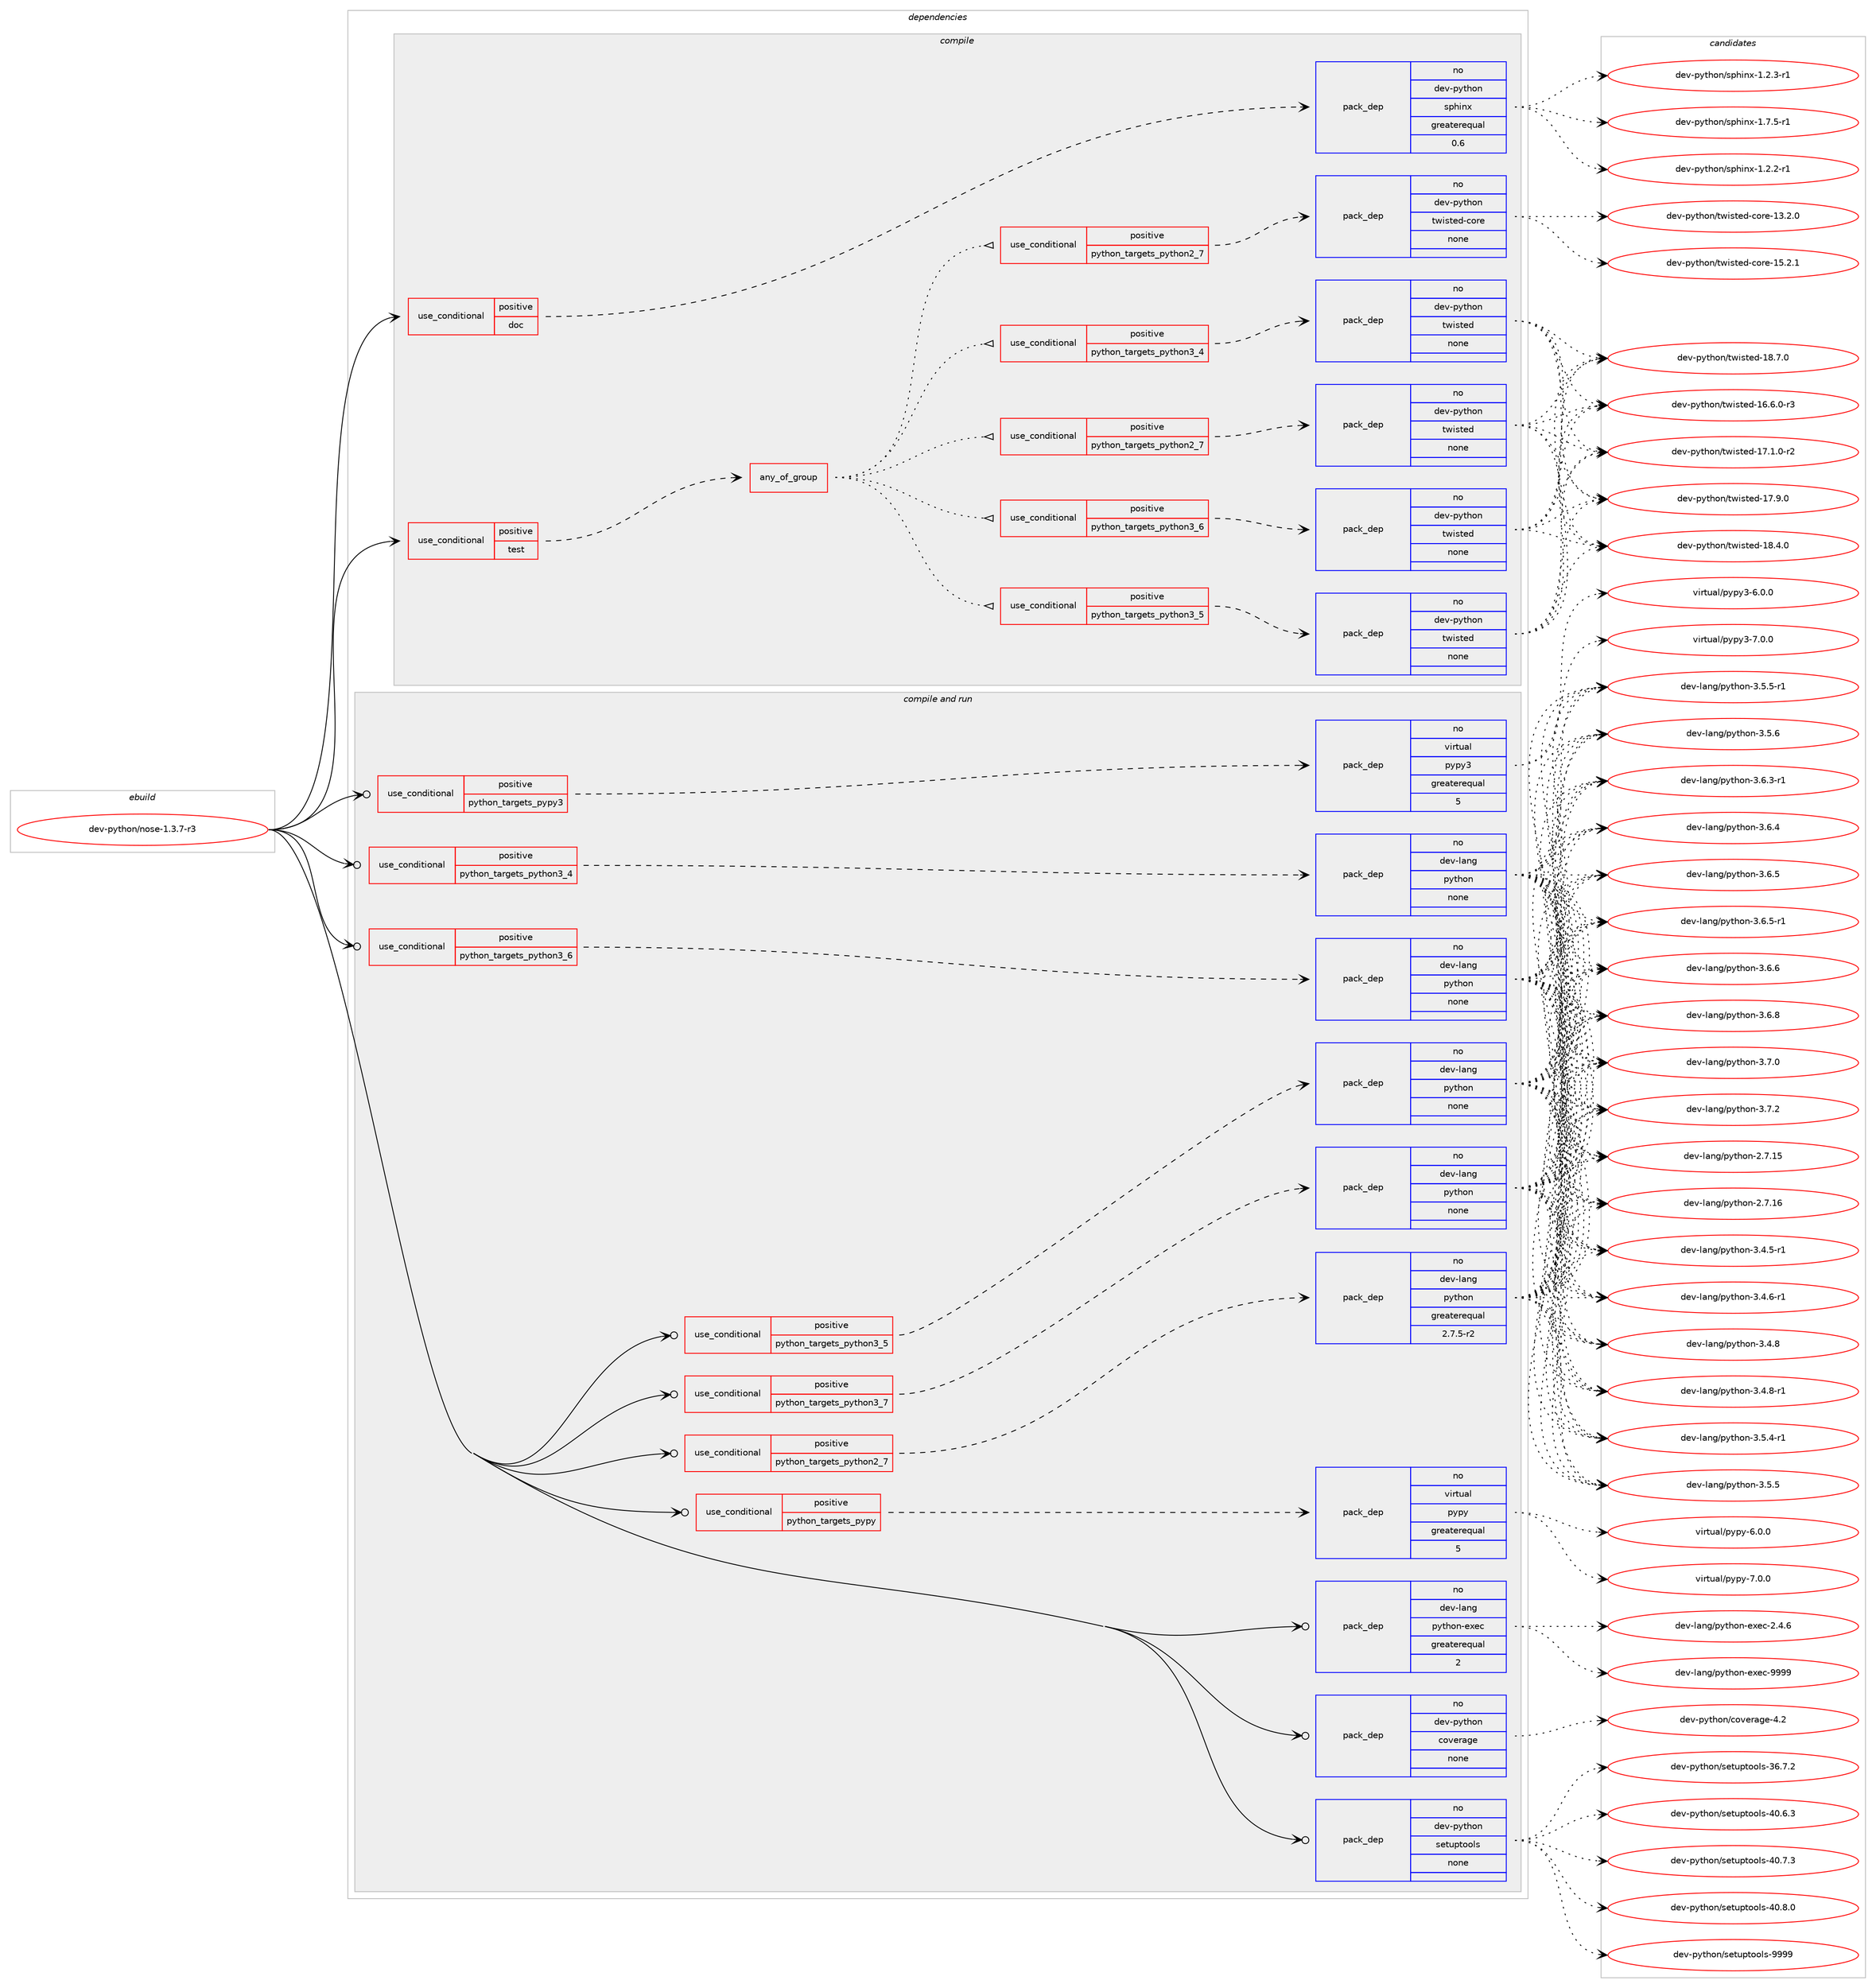 digraph prolog {

# *************
# Graph options
# *************

newrank=true;
concentrate=true;
compound=true;
graph [rankdir=LR,fontname=Helvetica,fontsize=10,ranksep=1.5];#, ranksep=2.5, nodesep=0.2];
edge  [arrowhead=vee];
node  [fontname=Helvetica,fontsize=10];

# **********
# The ebuild
# **********

subgraph cluster_leftcol {
color=gray;
rank=same;
label=<<i>ebuild</i>>;
id [label="dev-python/nose-1.3.7-r3", color=red, width=4, href="../dev-python/nose-1.3.7-r3.svg"];
}

# ****************
# The dependencies
# ****************

subgraph cluster_midcol {
color=gray;
label=<<i>dependencies</i>>;
subgraph cluster_compile {
fillcolor="#eeeeee";
style=filled;
label=<<i>compile</i>>;
subgraph cond378151 {
dependency1420857 [label=<<TABLE BORDER="0" CELLBORDER="1" CELLSPACING="0" CELLPADDING="4"><TR><TD ROWSPAN="3" CELLPADDING="10">use_conditional</TD></TR><TR><TD>positive</TD></TR><TR><TD>doc</TD></TR></TABLE>>, shape=none, color=red];
subgraph pack1019430 {
dependency1420858 [label=<<TABLE BORDER="0" CELLBORDER="1" CELLSPACING="0" CELLPADDING="4" WIDTH="220"><TR><TD ROWSPAN="6" CELLPADDING="30">pack_dep</TD></TR><TR><TD WIDTH="110">no</TD></TR><TR><TD>dev-python</TD></TR><TR><TD>sphinx</TD></TR><TR><TD>greaterequal</TD></TR><TR><TD>0.6</TD></TR></TABLE>>, shape=none, color=blue];
}
dependency1420857:e -> dependency1420858:w [weight=20,style="dashed",arrowhead="vee"];
}
id:e -> dependency1420857:w [weight=20,style="solid",arrowhead="vee"];
subgraph cond378152 {
dependency1420859 [label=<<TABLE BORDER="0" CELLBORDER="1" CELLSPACING="0" CELLPADDING="4"><TR><TD ROWSPAN="3" CELLPADDING="10">use_conditional</TD></TR><TR><TD>positive</TD></TR><TR><TD>test</TD></TR></TABLE>>, shape=none, color=red];
subgraph any22697 {
dependency1420860 [label=<<TABLE BORDER="0" CELLBORDER="1" CELLSPACING="0" CELLPADDING="4"><TR><TD CELLPADDING="10">any_of_group</TD></TR></TABLE>>, shape=none, color=red];subgraph cond378153 {
dependency1420861 [label=<<TABLE BORDER="0" CELLBORDER="1" CELLSPACING="0" CELLPADDING="4"><TR><TD ROWSPAN="3" CELLPADDING="10">use_conditional</TD></TR><TR><TD>positive</TD></TR><TR><TD>python_targets_python2_7</TD></TR></TABLE>>, shape=none, color=red];
subgraph pack1019431 {
dependency1420862 [label=<<TABLE BORDER="0" CELLBORDER="1" CELLSPACING="0" CELLPADDING="4" WIDTH="220"><TR><TD ROWSPAN="6" CELLPADDING="30">pack_dep</TD></TR><TR><TD WIDTH="110">no</TD></TR><TR><TD>dev-python</TD></TR><TR><TD>twisted</TD></TR><TR><TD>none</TD></TR><TR><TD></TD></TR></TABLE>>, shape=none, color=blue];
}
dependency1420861:e -> dependency1420862:w [weight=20,style="dashed",arrowhead="vee"];
}
dependency1420860:e -> dependency1420861:w [weight=20,style="dotted",arrowhead="oinv"];
subgraph cond378154 {
dependency1420863 [label=<<TABLE BORDER="0" CELLBORDER="1" CELLSPACING="0" CELLPADDING="4"><TR><TD ROWSPAN="3" CELLPADDING="10">use_conditional</TD></TR><TR><TD>positive</TD></TR><TR><TD>python_targets_python3_4</TD></TR></TABLE>>, shape=none, color=red];
subgraph pack1019432 {
dependency1420864 [label=<<TABLE BORDER="0" CELLBORDER="1" CELLSPACING="0" CELLPADDING="4" WIDTH="220"><TR><TD ROWSPAN="6" CELLPADDING="30">pack_dep</TD></TR><TR><TD WIDTH="110">no</TD></TR><TR><TD>dev-python</TD></TR><TR><TD>twisted</TD></TR><TR><TD>none</TD></TR><TR><TD></TD></TR></TABLE>>, shape=none, color=blue];
}
dependency1420863:e -> dependency1420864:w [weight=20,style="dashed",arrowhead="vee"];
}
dependency1420860:e -> dependency1420863:w [weight=20,style="dotted",arrowhead="oinv"];
subgraph cond378155 {
dependency1420865 [label=<<TABLE BORDER="0" CELLBORDER="1" CELLSPACING="0" CELLPADDING="4"><TR><TD ROWSPAN="3" CELLPADDING="10">use_conditional</TD></TR><TR><TD>positive</TD></TR><TR><TD>python_targets_python3_5</TD></TR></TABLE>>, shape=none, color=red];
subgraph pack1019433 {
dependency1420866 [label=<<TABLE BORDER="0" CELLBORDER="1" CELLSPACING="0" CELLPADDING="4" WIDTH="220"><TR><TD ROWSPAN="6" CELLPADDING="30">pack_dep</TD></TR><TR><TD WIDTH="110">no</TD></TR><TR><TD>dev-python</TD></TR><TR><TD>twisted</TD></TR><TR><TD>none</TD></TR><TR><TD></TD></TR></TABLE>>, shape=none, color=blue];
}
dependency1420865:e -> dependency1420866:w [weight=20,style="dashed",arrowhead="vee"];
}
dependency1420860:e -> dependency1420865:w [weight=20,style="dotted",arrowhead="oinv"];
subgraph cond378156 {
dependency1420867 [label=<<TABLE BORDER="0" CELLBORDER="1" CELLSPACING="0" CELLPADDING="4"><TR><TD ROWSPAN="3" CELLPADDING="10">use_conditional</TD></TR><TR><TD>positive</TD></TR><TR><TD>python_targets_python3_6</TD></TR></TABLE>>, shape=none, color=red];
subgraph pack1019434 {
dependency1420868 [label=<<TABLE BORDER="0" CELLBORDER="1" CELLSPACING="0" CELLPADDING="4" WIDTH="220"><TR><TD ROWSPAN="6" CELLPADDING="30">pack_dep</TD></TR><TR><TD WIDTH="110">no</TD></TR><TR><TD>dev-python</TD></TR><TR><TD>twisted</TD></TR><TR><TD>none</TD></TR><TR><TD></TD></TR></TABLE>>, shape=none, color=blue];
}
dependency1420867:e -> dependency1420868:w [weight=20,style="dashed",arrowhead="vee"];
}
dependency1420860:e -> dependency1420867:w [weight=20,style="dotted",arrowhead="oinv"];
subgraph cond378157 {
dependency1420869 [label=<<TABLE BORDER="0" CELLBORDER="1" CELLSPACING="0" CELLPADDING="4"><TR><TD ROWSPAN="3" CELLPADDING="10">use_conditional</TD></TR><TR><TD>positive</TD></TR><TR><TD>python_targets_python2_7</TD></TR></TABLE>>, shape=none, color=red];
subgraph pack1019435 {
dependency1420870 [label=<<TABLE BORDER="0" CELLBORDER="1" CELLSPACING="0" CELLPADDING="4" WIDTH="220"><TR><TD ROWSPAN="6" CELLPADDING="30">pack_dep</TD></TR><TR><TD WIDTH="110">no</TD></TR><TR><TD>dev-python</TD></TR><TR><TD>twisted-core</TD></TR><TR><TD>none</TD></TR><TR><TD></TD></TR></TABLE>>, shape=none, color=blue];
}
dependency1420869:e -> dependency1420870:w [weight=20,style="dashed",arrowhead="vee"];
}
dependency1420860:e -> dependency1420869:w [weight=20,style="dotted",arrowhead="oinv"];
}
dependency1420859:e -> dependency1420860:w [weight=20,style="dashed",arrowhead="vee"];
}
id:e -> dependency1420859:w [weight=20,style="solid",arrowhead="vee"];
}
subgraph cluster_compileandrun {
fillcolor="#eeeeee";
style=filled;
label=<<i>compile and run</i>>;
subgraph cond378158 {
dependency1420871 [label=<<TABLE BORDER="0" CELLBORDER="1" CELLSPACING="0" CELLPADDING="4"><TR><TD ROWSPAN="3" CELLPADDING="10">use_conditional</TD></TR><TR><TD>positive</TD></TR><TR><TD>python_targets_pypy</TD></TR></TABLE>>, shape=none, color=red];
subgraph pack1019436 {
dependency1420872 [label=<<TABLE BORDER="0" CELLBORDER="1" CELLSPACING="0" CELLPADDING="4" WIDTH="220"><TR><TD ROWSPAN="6" CELLPADDING="30">pack_dep</TD></TR><TR><TD WIDTH="110">no</TD></TR><TR><TD>virtual</TD></TR><TR><TD>pypy</TD></TR><TR><TD>greaterequal</TD></TR><TR><TD>5</TD></TR></TABLE>>, shape=none, color=blue];
}
dependency1420871:e -> dependency1420872:w [weight=20,style="dashed",arrowhead="vee"];
}
id:e -> dependency1420871:w [weight=20,style="solid",arrowhead="odotvee"];
subgraph cond378159 {
dependency1420873 [label=<<TABLE BORDER="0" CELLBORDER="1" CELLSPACING="0" CELLPADDING="4"><TR><TD ROWSPAN="3" CELLPADDING="10">use_conditional</TD></TR><TR><TD>positive</TD></TR><TR><TD>python_targets_pypy3</TD></TR></TABLE>>, shape=none, color=red];
subgraph pack1019437 {
dependency1420874 [label=<<TABLE BORDER="0" CELLBORDER="1" CELLSPACING="0" CELLPADDING="4" WIDTH="220"><TR><TD ROWSPAN="6" CELLPADDING="30">pack_dep</TD></TR><TR><TD WIDTH="110">no</TD></TR><TR><TD>virtual</TD></TR><TR><TD>pypy3</TD></TR><TR><TD>greaterequal</TD></TR><TR><TD>5</TD></TR></TABLE>>, shape=none, color=blue];
}
dependency1420873:e -> dependency1420874:w [weight=20,style="dashed",arrowhead="vee"];
}
id:e -> dependency1420873:w [weight=20,style="solid",arrowhead="odotvee"];
subgraph cond378160 {
dependency1420875 [label=<<TABLE BORDER="0" CELLBORDER="1" CELLSPACING="0" CELLPADDING="4"><TR><TD ROWSPAN="3" CELLPADDING="10">use_conditional</TD></TR><TR><TD>positive</TD></TR><TR><TD>python_targets_python2_7</TD></TR></TABLE>>, shape=none, color=red];
subgraph pack1019438 {
dependency1420876 [label=<<TABLE BORDER="0" CELLBORDER="1" CELLSPACING="0" CELLPADDING="4" WIDTH="220"><TR><TD ROWSPAN="6" CELLPADDING="30">pack_dep</TD></TR><TR><TD WIDTH="110">no</TD></TR><TR><TD>dev-lang</TD></TR><TR><TD>python</TD></TR><TR><TD>greaterequal</TD></TR><TR><TD>2.7.5-r2</TD></TR></TABLE>>, shape=none, color=blue];
}
dependency1420875:e -> dependency1420876:w [weight=20,style="dashed",arrowhead="vee"];
}
id:e -> dependency1420875:w [weight=20,style="solid",arrowhead="odotvee"];
subgraph cond378161 {
dependency1420877 [label=<<TABLE BORDER="0" CELLBORDER="1" CELLSPACING="0" CELLPADDING="4"><TR><TD ROWSPAN="3" CELLPADDING="10">use_conditional</TD></TR><TR><TD>positive</TD></TR><TR><TD>python_targets_python3_4</TD></TR></TABLE>>, shape=none, color=red];
subgraph pack1019439 {
dependency1420878 [label=<<TABLE BORDER="0" CELLBORDER="1" CELLSPACING="0" CELLPADDING="4" WIDTH="220"><TR><TD ROWSPAN="6" CELLPADDING="30">pack_dep</TD></TR><TR><TD WIDTH="110">no</TD></TR><TR><TD>dev-lang</TD></TR><TR><TD>python</TD></TR><TR><TD>none</TD></TR><TR><TD></TD></TR></TABLE>>, shape=none, color=blue];
}
dependency1420877:e -> dependency1420878:w [weight=20,style="dashed",arrowhead="vee"];
}
id:e -> dependency1420877:w [weight=20,style="solid",arrowhead="odotvee"];
subgraph cond378162 {
dependency1420879 [label=<<TABLE BORDER="0" CELLBORDER="1" CELLSPACING="0" CELLPADDING="4"><TR><TD ROWSPAN="3" CELLPADDING="10">use_conditional</TD></TR><TR><TD>positive</TD></TR><TR><TD>python_targets_python3_5</TD></TR></TABLE>>, shape=none, color=red];
subgraph pack1019440 {
dependency1420880 [label=<<TABLE BORDER="0" CELLBORDER="1" CELLSPACING="0" CELLPADDING="4" WIDTH="220"><TR><TD ROWSPAN="6" CELLPADDING="30">pack_dep</TD></TR><TR><TD WIDTH="110">no</TD></TR><TR><TD>dev-lang</TD></TR><TR><TD>python</TD></TR><TR><TD>none</TD></TR><TR><TD></TD></TR></TABLE>>, shape=none, color=blue];
}
dependency1420879:e -> dependency1420880:w [weight=20,style="dashed",arrowhead="vee"];
}
id:e -> dependency1420879:w [weight=20,style="solid",arrowhead="odotvee"];
subgraph cond378163 {
dependency1420881 [label=<<TABLE BORDER="0" CELLBORDER="1" CELLSPACING="0" CELLPADDING="4"><TR><TD ROWSPAN="3" CELLPADDING="10">use_conditional</TD></TR><TR><TD>positive</TD></TR><TR><TD>python_targets_python3_6</TD></TR></TABLE>>, shape=none, color=red];
subgraph pack1019441 {
dependency1420882 [label=<<TABLE BORDER="0" CELLBORDER="1" CELLSPACING="0" CELLPADDING="4" WIDTH="220"><TR><TD ROWSPAN="6" CELLPADDING="30">pack_dep</TD></TR><TR><TD WIDTH="110">no</TD></TR><TR><TD>dev-lang</TD></TR><TR><TD>python</TD></TR><TR><TD>none</TD></TR><TR><TD></TD></TR></TABLE>>, shape=none, color=blue];
}
dependency1420881:e -> dependency1420882:w [weight=20,style="dashed",arrowhead="vee"];
}
id:e -> dependency1420881:w [weight=20,style="solid",arrowhead="odotvee"];
subgraph cond378164 {
dependency1420883 [label=<<TABLE BORDER="0" CELLBORDER="1" CELLSPACING="0" CELLPADDING="4"><TR><TD ROWSPAN="3" CELLPADDING="10">use_conditional</TD></TR><TR><TD>positive</TD></TR><TR><TD>python_targets_python3_7</TD></TR></TABLE>>, shape=none, color=red];
subgraph pack1019442 {
dependency1420884 [label=<<TABLE BORDER="0" CELLBORDER="1" CELLSPACING="0" CELLPADDING="4" WIDTH="220"><TR><TD ROWSPAN="6" CELLPADDING="30">pack_dep</TD></TR><TR><TD WIDTH="110">no</TD></TR><TR><TD>dev-lang</TD></TR><TR><TD>python</TD></TR><TR><TD>none</TD></TR><TR><TD></TD></TR></TABLE>>, shape=none, color=blue];
}
dependency1420883:e -> dependency1420884:w [weight=20,style="dashed",arrowhead="vee"];
}
id:e -> dependency1420883:w [weight=20,style="solid",arrowhead="odotvee"];
subgraph pack1019443 {
dependency1420885 [label=<<TABLE BORDER="0" CELLBORDER="1" CELLSPACING="0" CELLPADDING="4" WIDTH="220"><TR><TD ROWSPAN="6" CELLPADDING="30">pack_dep</TD></TR><TR><TD WIDTH="110">no</TD></TR><TR><TD>dev-lang</TD></TR><TR><TD>python-exec</TD></TR><TR><TD>greaterequal</TD></TR><TR><TD>2</TD></TR></TABLE>>, shape=none, color=blue];
}
id:e -> dependency1420885:w [weight=20,style="solid",arrowhead="odotvee"];
subgraph pack1019444 {
dependency1420886 [label=<<TABLE BORDER="0" CELLBORDER="1" CELLSPACING="0" CELLPADDING="4" WIDTH="220"><TR><TD ROWSPAN="6" CELLPADDING="30">pack_dep</TD></TR><TR><TD WIDTH="110">no</TD></TR><TR><TD>dev-python</TD></TR><TR><TD>coverage</TD></TR><TR><TD>none</TD></TR><TR><TD></TD></TR></TABLE>>, shape=none, color=blue];
}
id:e -> dependency1420886:w [weight=20,style="solid",arrowhead="odotvee"];
subgraph pack1019445 {
dependency1420887 [label=<<TABLE BORDER="0" CELLBORDER="1" CELLSPACING="0" CELLPADDING="4" WIDTH="220"><TR><TD ROWSPAN="6" CELLPADDING="30">pack_dep</TD></TR><TR><TD WIDTH="110">no</TD></TR><TR><TD>dev-python</TD></TR><TR><TD>setuptools</TD></TR><TR><TD>none</TD></TR><TR><TD></TD></TR></TABLE>>, shape=none, color=blue];
}
id:e -> dependency1420887:w [weight=20,style="solid",arrowhead="odotvee"];
}
subgraph cluster_run {
fillcolor="#eeeeee";
style=filled;
label=<<i>run</i>>;
}
}

# **************
# The candidates
# **************

subgraph cluster_choices {
rank=same;
color=gray;
label=<<i>candidates</i>>;

subgraph choice1019430 {
color=black;
nodesep=1;
choice10010111845112121116104111110471151121041051101204549465046504511449 [label="dev-python/sphinx-1.2.2-r1", color=red, width=4,href="../dev-python/sphinx-1.2.2-r1.svg"];
choice10010111845112121116104111110471151121041051101204549465046514511449 [label="dev-python/sphinx-1.2.3-r1", color=red, width=4,href="../dev-python/sphinx-1.2.3-r1.svg"];
choice10010111845112121116104111110471151121041051101204549465546534511449 [label="dev-python/sphinx-1.7.5-r1", color=red, width=4,href="../dev-python/sphinx-1.7.5-r1.svg"];
dependency1420858:e -> choice10010111845112121116104111110471151121041051101204549465046504511449:w [style=dotted,weight="100"];
dependency1420858:e -> choice10010111845112121116104111110471151121041051101204549465046514511449:w [style=dotted,weight="100"];
dependency1420858:e -> choice10010111845112121116104111110471151121041051101204549465546534511449:w [style=dotted,weight="100"];
}
subgraph choice1019431 {
color=black;
nodesep=1;
choice1001011184511212111610411111047116119105115116101100454954465446484511451 [label="dev-python/twisted-16.6.0-r3", color=red, width=4,href="../dev-python/twisted-16.6.0-r3.svg"];
choice1001011184511212111610411111047116119105115116101100454955464946484511450 [label="dev-python/twisted-17.1.0-r2", color=red, width=4,href="../dev-python/twisted-17.1.0-r2.svg"];
choice100101118451121211161041111104711611910511511610110045495546574648 [label="dev-python/twisted-17.9.0", color=red, width=4,href="../dev-python/twisted-17.9.0.svg"];
choice100101118451121211161041111104711611910511511610110045495646524648 [label="dev-python/twisted-18.4.0", color=red, width=4,href="../dev-python/twisted-18.4.0.svg"];
choice100101118451121211161041111104711611910511511610110045495646554648 [label="dev-python/twisted-18.7.0", color=red, width=4,href="../dev-python/twisted-18.7.0.svg"];
dependency1420862:e -> choice1001011184511212111610411111047116119105115116101100454954465446484511451:w [style=dotted,weight="100"];
dependency1420862:e -> choice1001011184511212111610411111047116119105115116101100454955464946484511450:w [style=dotted,weight="100"];
dependency1420862:e -> choice100101118451121211161041111104711611910511511610110045495546574648:w [style=dotted,weight="100"];
dependency1420862:e -> choice100101118451121211161041111104711611910511511610110045495646524648:w [style=dotted,weight="100"];
dependency1420862:e -> choice100101118451121211161041111104711611910511511610110045495646554648:w [style=dotted,weight="100"];
}
subgraph choice1019432 {
color=black;
nodesep=1;
choice1001011184511212111610411111047116119105115116101100454954465446484511451 [label="dev-python/twisted-16.6.0-r3", color=red, width=4,href="../dev-python/twisted-16.6.0-r3.svg"];
choice1001011184511212111610411111047116119105115116101100454955464946484511450 [label="dev-python/twisted-17.1.0-r2", color=red, width=4,href="../dev-python/twisted-17.1.0-r2.svg"];
choice100101118451121211161041111104711611910511511610110045495546574648 [label="dev-python/twisted-17.9.0", color=red, width=4,href="../dev-python/twisted-17.9.0.svg"];
choice100101118451121211161041111104711611910511511610110045495646524648 [label="dev-python/twisted-18.4.0", color=red, width=4,href="../dev-python/twisted-18.4.0.svg"];
choice100101118451121211161041111104711611910511511610110045495646554648 [label="dev-python/twisted-18.7.0", color=red, width=4,href="../dev-python/twisted-18.7.0.svg"];
dependency1420864:e -> choice1001011184511212111610411111047116119105115116101100454954465446484511451:w [style=dotted,weight="100"];
dependency1420864:e -> choice1001011184511212111610411111047116119105115116101100454955464946484511450:w [style=dotted,weight="100"];
dependency1420864:e -> choice100101118451121211161041111104711611910511511610110045495546574648:w [style=dotted,weight="100"];
dependency1420864:e -> choice100101118451121211161041111104711611910511511610110045495646524648:w [style=dotted,weight="100"];
dependency1420864:e -> choice100101118451121211161041111104711611910511511610110045495646554648:w [style=dotted,weight="100"];
}
subgraph choice1019433 {
color=black;
nodesep=1;
choice1001011184511212111610411111047116119105115116101100454954465446484511451 [label="dev-python/twisted-16.6.0-r3", color=red, width=4,href="../dev-python/twisted-16.6.0-r3.svg"];
choice1001011184511212111610411111047116119105115116101100454955464946484511450 [label="dev-python/twisted-17.1.0-r2", color=red, width=4,href="../dev-python/twisted-17.1.0-r2.svg"];
choice100101118451121211161041111104711611910511511610110045495546574648 [label="dev-python/twisted-17.9.0", color=red, width=4,href="../dev-python/twisted-17.9.0.svg"];
choice100101118451121211161041111104711611910511511610110045495646524648 [label="dev-python/twisted-18.4.0", color=red, width=4,href="../dev-python/twisted-18.4.0.svg"];
choice100101118451121211161041111104711611910511511610110045495646554648 [label="dev-python/twisted-18.7.0", color=red, width=4,href="../dev-python/twisted-18.7.0.svg"];
dependency1420866:e -> choice1001011184511212111610411111047116119105115116101100454954465446484511451:w [style=dotted,weight="100"];
dependency1420866:e -> choice1001011184511212111610411111047116119105115116101100454955464946484511450:w [style=dotted,weight="100"];
dependency1420866:e -> choice100101118451121211161041111104711611910511511610110045495546574648:w [style=dotted,weight="100"];
dependency1420866:e -> choice100101118451121211161041111104711611910511511610110045495646524648:w [style=dotted,weight="100"];
dependency1420866:e -> choice100101118451121211161041111104711611910511511610110045495646554648:w [style=dotted,weight="100"];
}
subgraph choice1019434 {
color=black;
nodesep=1;
choice1001011184511212111610411111047116119105115116101100454954465446484511451 [label="dev-python/twisted-16.6.0-r3", color=red, width=4,href="../dev-python/twisted-16.6.0-r3.svg"];
choice1001011184511212111610411111047116119105115116101100454955464946484511450 [label="dev-python/twisted-17.1.0-r2", color=red, width=4,href="../dev-python/twisted-17.1.0-r2.svg"];
choice100101118451121211161041111104711611910511511610110045495546574648 [label="dev-python/twisted-17.9.0", color=red, width=4,href="../dev-python/twisted-17.9.0.svg"];
choice100101118451121211161041111104711611910511511610110045495646524648 [label="dev-python/twisted-18.4.0", color=red, width=4,href="../dev-python/twisted-18.4.0.svg"];
choice100101118451121211161041111104711611910511511610110045495646554648 [label="dev-python/twisted-18.7.0", color=red, width=4,href="../dev-python/twisted-18.7.0.svg"];
dependency1420868:e -> choice1001011184511212111610411111047116119105115116101100454954465446484511451:w [style=dotted,weight="100"];
dependency1420868:e -> choice1001011184511212111610411111047116119105115116101100454955464946484511450:w [style=dotted,weight="100"];
dependency1420868:e -> choice100101118451121211161041111104711611910511511610110045495546574648:w [style=dotted,weight="100"];
dependency1420868:e -> choice100101118451121211161041111104711611910511511610110045495646524648:w [style=dotted,weight="100"];
dependency1420868:e -> choice100101118451121211161041111104711611910511511610110045495646554648:w [style=dotted,weight="100"];
}
subgraph choice1019435 {
color=black;
nodesep=1;
choice1001011184511212111610411111047116119105115116101100459911111410145495146504648 [label="dev-python/twisted-core-13.2.0", color=red, width=4,href="../dev-python/twisted-core-13.2.0.svg"];
choice1001011184511212111610411111047116119105115116101100459911111410145495346504649 [label="dev-python/twisted-core-15.2.1", color=red, width=4,href="../dev-python/twisted-core-15.2.1.svg"];
dependency1420870:e -> choice1001011184511212111610411111047116119105115116101100459911111410145495146504648:w [style=dotted,weight="100"];
dependency1420870:e -> choice1001011184511212111610411111047116119105115116101100459911111410145495346504649:w [style=dotted,weight="100"];
}
subgraph choice1019436 {
color=black;
nodesep=1;
choice1181051141161179710847112121112121455446484648 [label="virtual/pypy-6.0.0", color=red, width=4,href="../virtual/pypy-6.0.0.svg"];
choice1181051141161179710847112121112121455546484648 [label="virtual/pypy-7.0.0", color=red, width=4,href="../virtual/pypy-7.0.0.svg"];
dependency1420872:e -> choice1181051141161179710847112121112121455446484648:w [style=dotted,weight="100"];
dependency1420872:e -> choice1181051141161179710847112121112121455546484648:w [style=dotted,weight="100"];
}
subgraph choice1019437 {
color=black;
nodesep=1;
choice118105114116117971084711212111212151455446484648 [label="virtual/pypy3-6.0.0", color=red, width=4,href="../virtual/pypy3-6.0.0.svg"];
choice118105114116117971084711212111212151455546484648 [label="virtual/pypy3-7.0.0", color=red, width=4,href="../virtual/pypy3-7.0.0.svg"];
dependency1420874:e -> choice118105114116117971084711212111212151455446484648:w [style=dotted,weight="100"];
dependency1420874:e -> choice118105114116117971084711212111212151455546484648:w [style=dotted,weight="100"];
}
subgraph choice1019438 {
color=black;
nodesep=1;
choice10010111845108971101034711212111610411111045504655464953 [label="dev-lang/python-2.7.15", color=red, width=4,href="../dev-lang/python-2.7.15.svg"];
choice10010111845108971101034711212111610411111045504655464954 [label="dev-lang/python-2.7.16", color=red, width=4,href="../dev-lang/python-2.7.16.svg"];
choice1001011184510897110103471121211161041111104551465246534511449 [label="dev-lang/python-3.4.5-r1", color=red, width=4,href="../dev-lang/python-3.4.5-r1.svg"];
choice1001011184510897110103471121211161041111104551465246544511449 [label="dev-lang/python-3.4.6-r1", color=red, width=4,href="../dev-lang/python-3.4.6-r1.svg"];
choice100101118451089711010347112121116104111110455146524656 [label="dev-lang/python-3.4.8", color=red, width=4,href="../dev-lang/python-3.4.8.svg"];
choice1001011184510897110103471121211161041111104551465246564511449 [label="dev-lang/python-3.4.8-r1", color=red, width=4,href="../dev-lang/python-3.4.8-r1.svg"];
choice1001011184510897110103471121211161041111104551465346524511449 [label="dev-lang/python-3.5.4-r1", color=red, width=4,href="../dev-lang/python-3.5.4-r1.svg"];
choice100101118451089711010347112121116104111110455146534653 [label="dev-lang/python-3.5.5", color=red, width=4,href="../dev-lang/python-3.5.5.svg"];
choice1001011184510897110103471121211161041111104551465346534511449 [label="dev-lang/python-3.5.5-r1", color=red, width=4,href="../dev-lang/python-3.5.5-r1.svg"];
choice100101118451089711010347112121116104111110455146534654 [label="dev-lang/python-3.5.6", color=red, width=4,href="../dev-lang/python-3.5.6.svg"];
choice1001011184510897110103471121211161041111104551465446514511449 [label="dev-lang/python-3.6.3-r1", color=red, width=4,href="../dev-lang/python-3.6.3-r1.svg"];
choice100101118451089711010347112121116104111110455146544652 [label="dev-lang/python-3.6.4", color=red, width=4,href="../dev-lang/python-3.6.4.svg"];
choice100101118451089711010347112121116104111110455146544653 [label="dev-lang/python-3.6.5", color=red, width=4,href="../dev-lang/python-3.6.5.svg"];
choice1001011184510897110103471121211161041111104551465446534511449 [label="dev-lang/python-3.6.5-r1", color=red, width=4,href="../dev-lang/python-3.6.5-r1.svg"];
choice100101118451089711010347112121116104111110455146544654 [label="dev-lang/python-3.6.6", color=red, width=4,href="../dev-lang/python-3.6.6.svg"];
choice100101118451089711010347112121116104111110455146544656 [label="dev-lang/python-3.6.8", color=red, width=4,href="../dev-lang/python-3.6.8.svg"];
choice100101118451089711010347112121116104111110455146554648 [label="dev-lang/python-3.7.0", color=red, width=4,href="../dev-lang/python-3.7.0.svg"];
choice100101118451089711010347112121116104111110455146554650 [label="dev-lang/python-3.7.2", color=red, width=4,href="../dev-lang/python-3.7.2.svg"];
dependency1420876:e -> choice10010111845108971101034711212111610411111045504655464953:w [style=dotted,weight="100"];
dependency1420876:e -> choice10010111845108971101034711212111610411111045504655464954:w [style=dotted,weight="100"];
dependency1420876:e -> choice1001011184510897110103471121211161041111104551465246534511449:w [style=dotted,weight="100"];
dependency1420876:e -> choice1001011184510897110103471121211161041111104551465246544511449:w [style=dotted,weight="100"];
dependency1420876:e -> choice100101118451089711010347112121116104111110455146524656:w [style=dotted,weight="100"];
dependency1420876:e -> choice1001011184510897110103471121211161041111104551465246564511449:w [style=dotted,weight="100"];
dependency1420876:e -> choice1001011184510897110103471121211161041111104551465346524511449:w [style=dotted,weight="100"];
dependency1420876:e -> choice100101118451089711010347112121116104111110455146534653:w [style=dotted,weight="100"];
dependency1420876:e -> choice1001011184510897110103471121211161041111104551465346534511449:w [style=dotted,weight="100"];
dependency1420876:e -> choice100101118451089711010347112121116104111110455146534654:w [style=dotted,weight="100"];
dependency1420876:e -> choice1001011184510897110103471121211161041111104551465446514511449:w [style=dotted,weight="100"];
dependency1420876:e -> choice100101118451089711010347112121116104111110455146544652:w [style=dotted,weight="100"];
dependency1420876:e -> choice100101118451089711010347112121116104111110455146544653:w [style=dotted,weight="100"];
dependency1420876:e -> choice1001011184510897110103471121211161041111104551465446534511449:w [style=dotted,weight="100"];
dependency1420876:e -> choice100101118451089711010347112121116104111110455146544654:w [style=dotted,weight="100"];
dependency1420876:e -> choice100101118451089711010347112121116104111110455146544656:w [style=dotted,weight="100"];
dependency1420876:e -> choice100101118451089711010347112121116104111110455146554648:w [style=dotted,weight="100"];
dependency1420876:e -> choice100101118451089711010347112121116104111110455146554650:w [style=dotted,weight="100"];
}
subgraph choice1019439 {
color=black;
nodesep=1;
choice10010111845108971101034711212111610411111045504655464953 [label="dev-lang/python-2.7.15", color=red, width=4,href="../dev-lang/python-2.7.15.svg"];
choice10010111845108971101034711212111610411111045504655464954 [label="dev-lang/python-2.7.16", color=red, width=4,href="../dev-lang/python-2.7.16.svg"];
choice1001011184510897110103471121211161041111104551465246534511449 [label="dev-lang/python-3.4.5-r1", color=red, width=4,href="../dev-lang/python-3.4.5-r1.svg"];
choice1001011184510897110103471121211161041111104551465246544511449 [label="dev-lang/python-3.4.6-r1", color=red, width=4,href="../dev-lang/python-3.4.6-r1.svg"];
choice100101118451089711010347112121116104111110455146524656 [label="dev-lang/python-3.4.8", color=red, width=4,href="../dev-lang/python-3.4.8.svg"];
choice1001011184510897110103471121211161041111104551465246564511449 [label="dev-lang/python-3.4.8-r1", color=red, width=4,href="../dev-lang/python-3.4.8-r1.svg"];
choice1001011184510897110103471121211161041111104551465346524511449 [label="dev-lang/python-3.5.4-r1", color=red, width=4,href="../dev-lang/python-3.5.4-r1.svg"];
choice100101118451089711010347112121116104111110455146534653 [label="dev-lang/python-3.5.5", color=red, width=4,href="../dev-lang/python-3.5.5.svg"];
choice1001011184510897110103471121211161041111104551465346534511449 [label="dev-lang/python-3.5.5-r1", color=red, width=4,href="../dev-lang/python-3.5.5-r1.svg"];
choice100101118451089711010347112121116104111110455146534654 [label="dev-lang/python-3.5.6", color=red, width=4,href="../dev-lang/python-3.5.6.svg"];
choice1001011184510897110103471121211161041111104551465446514511449 [label="dev-lang/python-3.6.3-r1", color=red, width=4,href="../dev-lang/python-3.6.3-r1.svg"];
choice100101118451089711010347112121116104111110455146544652 [label="dev-lang/python-3.6.4", color=red, width=4,href="../dev-lang/python-3.6.4.svg"];
choice100101118451089711010347112121116104111110455146544653 [label="dev-lang/python-3.6.5", color=red, width=4,href="../dev-lang/python-3.6.5.svg"];
choice1001011184510897110103471121211161041111104551465446534511449 [label="dev-lang/python-3.6.5-r1", color=red, width=4,href="../dev-lang/python-3.6.5-r1.svg"];
choice100101118451089711010347112121116104111110455146544654 [label="dev-lang/python-3.6.6", color=red, width=4,href="../dev-lang/python-3.6.6.svg"];
choice100101118451089711010347112121116104111110455146544656 [label="dev-lang/python-3.6.8", color=red, width=4,href="../dev-lang/python-3.6.8.svg"];
choice100101118451089711010347112121116104111110455146554648 [label="dev-lang/python-3.7.0", color=red, width=4,href="../dev-lang/python-3.7.0.svg"];
choice100101118451089711010347112121116104111110455146554650 [label="dev-lang/python-3.7.2", color=red, width=4,href="../dev-lang/python-3.7.2.svg"];
dependency1420878:e -> choice10010111845108971101034711212111610411111045504655464953:w [style=dotted,weight="100"];
dependency1420878:e -> choice10010111845108971101034711212111610411111045504655464954:w [style=dotted,weight="100"];
dependency1420878:e -> choice1001011184510897110103471121211161041111104551465246534511449:w [style=dotted,weight="100"];
dependency1420878:e -> choice1001011184510897110103471121211161041111104551465246544511449:w [style=dotted,weight="100"];
dependency1420878:e -> choice100101118451089711010347112121116104111110455146524656:w [style=dotted,weight="100"];
dependency1420878:e -> choice1001011184510897110103471121211161041111104551465246564511449:w [style=dotted,weight="100"];
dependency1420878:e -> choice1001011184510897110103471121211161041111104551465346524511449:w [style=dotted,weight="100"];
dependency1420878:e -> choice100101118451089711010347112121116104111110455146534653:w [style=dotted,weight="100"];
dependency1420878:e -> choice1001011184510897110103471121211161041111104551465346534511449:w [style=dotted,weight="100"];
dependency1420878:e -> choice100101118451089711010347112121116104111110455146534654:w [style=dotted,weight="100"];
dependency1420878:e -> choice1001011184510897110103471121211161041111104551465446514511449:w [style=dotted,weight="100"];
dependency1420878:e -> choice100101118451089711010347112121116104111110455146544652:w [style=dotted,weight="100"];
dependency1420878:e -> choice100101118451089711010347112121116104111110455146544653:w [style=dotted,weight="100"];
dependency1420878:e -> choice1001011184510897110103471121211161041111104551465446534511449:w [style=dotted,weight="100"];
dependency1420878:e -> choice100101118451089711010347112121116104111110455146544654:w [style=dotted,weight="100"];
dependency1420878:e -> choice100101118451089711010347112121116104111110455146544656:w [style=dotted,weight="100"];
dependency1420878:e -> choice100101118451089711010347112121116104111110455146554648:w [style=dotted,weight="100"];
dependency1420878:e -> choice100101118451089711010347112121116104111110455146554650:w [style=dotted,weight="100"];
}
subgraph choice1019440 {
color=black;
nodesep=1;
choice10010111845108971101034711212111610411111045504655464953 [label="dev-lang/python-2.7.15", color=red, width=4,href="../dev-lang/python-2.7.15.svg"];
choice10010111845108971101034711212111610411111045504655464954 [label="dev-lang/python-2.7.16", color=red, width=4,href="../dev-lang/python-2.7.16.svg"];
choice1001011184510897110103471121211161041111104551465246534511449 [label="dev-lang/python-3.4.5-r1", color=red, width=4,href="../dev-lang/python-3.4.5-r1.svg"];
choice1001011184510897110103471121211161041111104551465246544511449 [label="dev-lang/python-3.4.6-r1", color=red, width=4,href="../dev-lang/python-3.4.6-r1.svg"];
choice100101118451089711010347112121116104111110455146524656 [label="dev-lang/python-3.4.8", color=red, width=4,href="../dev-lang/python-3.4.8.svg"];
choice1001011184510897110103471121211161041111104551465246564511449 [label="dev-lang/python-3.4.8-r1", color=red, width=4,href="../dev-lang/python-3.4.8-r1.svg"];
choice1001011184510897110103471121211161041111104551465346524511449 [label="dev-lang/python-3.5.4-r1", color=red, width=4,href="../dev-lang/python-3.5.4-r1.svg"];
choice100101118451089711010347112121116104111110455146534653 [label="dev-lang/python-3.5.5", color=red, width=4,href="../dev-lang/python-3.5.5.svg"];
choice1001011184510897110103471121211161041111104551465346534511449 [label="dev-lang/python-3.5.5-r1", color=red, width=4,href="../dev-lang/python-3.5.5-r1.svg"];
choice100101118451089711010347112121116104111110455146534654 [label="dev-lang/python-3.5.6", color=red, width=4,href="../dev-lang/python-3.5.6.svg"];
choice1001011184510897110103471121211161041111104551465446514511449 [label="dev-lang/python-3.6.3-r1", color=red, width=4,href="../dev-lang/python-3.6.3-r1.svg"];
choice100101118451089711010347112121116104111110455146544652 [label="dev-lang/python-3.6.4", color=red, width=4,href="../dev-lang/python-3.6.4.svg"];
choice100101118451089711010347112121116104111110455146544653 [label="dev-lang/python-3.6.5", color=red, width=4,href="../dev-lang/python-3.6.5.svg"];
choice1001011184510897110103471121211161041111104551465446534511449 [label="dev-lang/python-3.6.5-r1", color=red, width=4,href="../dev-lang/python-3.6.5-r1.svg"];
choice100101118451089711010347112121116104111110455146544654 [label="dev-lang/python-3.6.6", color=red, width=4,href="../dev-lang/python-3.6.6.svg"];
choice100101118451089711010347112121116104111110455146544656 [label="dev-lang/python-3.6.8", color=red, width=4,href="../dev-lang/python-3.6.8.svg"];
choice100101118451089711010347112121116104111110455146554648 [label="dev-lang/python-3.7.0", color=red, width=4,href="../dev-lang/python-3.7.0.svg"];
choice100101118451089711010347112121116104111110455146554650 [label="dev-lang/python-3.7.2", color=red, width=4,href="../dev-lang/python-3.7.2.svg"];
dependency1420880:e -> choice10010111845108971101034711212111610411111045504655464953:w [style=dotted,weight="100"];
dependency1420880:e -> choice10010111845108971101034711212111610411111045504655464954:w [style=dotted,weight="100"];
dependency1420880:e -> choice1001011184510897110103471121211161041111104551465246534511449:w [style=dotted,weight="100"];
dependency1420880:e -> choice1001011184510897110103471121211161041111104551465246544511449:w [style=dotted,weight="100"];
dependency1420880:e -> choice100101118451089711010347112121116104111110455146524656:w [style=dotted,weight="100"];
dependency1420880:e -> choice1001011184510897110103471121211161041111104551465246564511449:w [style=dotted,weight="100"];
dependency1420880:e -> choice1001011184510897110103471121211161041111104551465346524511449:w [style=dotted,weight="100"];
dependency1420880:e -> choice100101118451089711010347112121116104111110455146534653:w [style=dotted,weight="100"];
dependency1420880:e -> choice1001011184510897110103471121211161041111104551465346534511449:w [style=dotted,weight="100"];
dependency1420880:e -> choice100101118451089711010347112121116104111110455146534654:w [style=dotted,weight="100"];
dependency1420880:e -> choice1001011184510897110103471121211161041111104551465446514511449:w [style=dotted,weight="100"];
dependency1420880:e -> choice100101118451089711010347112121116104111110455146544652:w [style=dotted,weight="100"];
dependency1420880:e -> choice100101118451089711010347112121116104111110455146544653:w [style=dotted,weight="100"];
dependency1420880:e -> choice1001011184510897110103471121211161041111104551465446534511449:w [style=dotted,weight="100"];
dependency1420880:e -> choice100101118451089711010347112121116104111110455146544654:w [style=dotted,weight="100"];
dependency1420880:e -> choice100101118451089711010347112121116104111110455146544656:w [style=dotted,weight="100"];
dependency1420880:e -> choice100101118451089711010347112121116104111110455146554648:w [style=dotted,weight="100"];
dependency1420880:e -> choice100101118451089711010347112121116104111110455146554650:w [style=dotted,weight="100"];
}
subgraph choice1019441 {
color=black;
nodesep=1;
choice10010111845108971101034711212111610411111045504655464953 [label="dev-lang/python-2.7.15", color=red, width=4,href="../dev-lang/python-2.7.15.svg"];
choice10010111845108971101034711212111610411111045504655464954 [label="dev-lang/python-2.7.16", color=red, width=4,href="../dev-lang/python-2.7.16.svg"];
choice1001011184510897110103471121211161041111104551465246534511449 [label="dev-lang/python-3.4.5-r1", color=red, width=4,href="../dev-lang/python-3.4.5-r1.svg"];
choice1001011184510897110103471121211161041111104551465246544511449 [label="dev-lang/python-3.4.6-r1", color=red, width=4,href="../dev-lang/python-3.4.6-r1.svg"];
choice100101118451089711010347112121116104111110455146524656 [label="dev-lang/python-3.4.8", color=red, width=4,href="../dev-lang/python-3.4.8.svg"];
choice1001011184510897110103471121211161041111104551465246564511449 [label="dev-lang/python-3.4.8-r1", color=red, width=4,href="../dev-lang/python-3.4.8-r1.svg"];
choice1001011184510897110103471121211161041111104551465346524511449 [label="dev-lang/python-3.5.4-r1", color=red, width=4,href="../dev-lang/python-3.5.4-r1.svg"];
choice100101118451089711010347112121116104111110455146534653 [label="dev-lang/python-3.5.5", color=red, width=4,href="../dev-lang/python-3.5.5.svg"];
choice1001011184510897110103471121211161041111104551465346534511449 [label="dev-lang/python-3.5.5-r1", color=red, width=4,href="../dev-lang/python-3.5.5-r1.svg"];
choice100101118451089711010347112121116104111110455146534654 [label="dev-lang/python-3.5.6", color=red, width=4,href="../dev-lang/python-3.5.6.svg"];
choice1001011184510897110103471121211161041111104551465446514511449 [label="dev-lang/python-3.6.3-r1", color=red, width=4,href="../dev-lang/python-3.6.3-r1.svg"];
choice100101118451089711010347112121116104111110455146544652 [label="dev-lang/python-3.6.4", color=red, width=4,href="../dev-lang/python-3.6.4.svg"];
choice100101118451089711010347112121116104111110455146544653 [label="dev-lang/python-3.6.5", color=red, width=4,href="../dev-lang/python-3.6.5.svg"];
choice1001011184510897110103471121211161041111104551465446534511449 [label="dev-lang/python-3.6.5-r1", color=red, width=4,href="../dev-lang/python-3.6.5-r1.svg"];
choice100101118451089711010347112121116104111110455146544654 [label="dev-lang/python-3.6.6", color=red, width=4,href="../dev-lang/python-3.6.6.svg"];
choice100101118451089711010347112121116104111110455146544656 [label="dev-lang/python-3.6.8", color=red, width=4,href="../dev-lang/python-3.6.8.svg"];
choice100101118451089711010347112121116104111110455146554648 [label="dev-lang/python-3.7.0", color=red, width=4,href="../dev-lang/python-3.7.0.svg"];
choice100101118451089711010347112121116104111110455146554650 [label="dev-lang/python-3.7.2", color=red, width=4,href="../dev-lang/python-3.7.2.svg"];
dependency1420882:e -> choice10010111845108971101034711212111610411111045504655464953:w [style=dotted,weight="100"];
dependency1420882:e -> choice10010111845108971101034711212111610411111045504655464954:w [style=dotted,weight="100"];
dependency1420882:e -> choice1001011184510897110103471121211161041111104551465246534511449:w [style=dotted,weight="100"];
dependency1420882:e -> choice1001011184510897110103471121211161041111104551465246544511449:w [style=dotted,weight="100"];
dependency1420882:e -> choice100101118451089711010347112121116104111110455146524656:w [style=dotted,weight="100"];
dependency1420882:e -> choice1001011184510897110103471121211161041111104551465246564511449:w [style=dotted,weight="100"];
dependency1420882:e -> choice1001011184510897110103471121211161041111104551465346524511449:w [style=dotted,weight="100"];
dependency1420882:e -> choice100101118451089711010347112121116104111110455146534653:w [style=dotted,weight="100"];
dependency1420882:e -> choice1001011184510897110103471121211161041111104551465346534511449:w [style=dotted,weight="100"];
dependency1420882:e -> choice100101118451089711010347112121116104111110455146534654:w [style=dotted,weight="100"];
dependency1420882:e -> choice1001011184510897110103471121211161041111104551465446514511449:w [style=dotted,weight="100"];
dependency1420882:e -> choice100101118451089711010347112121116104111110455146544652:w [style=dotted,weight="100"];
dependency1420882:e -> choice100101118451089711010347112121116104111110455146544653:w [style=dotted,weight="100"];
dependency1420882:e -> choice1001011184510897110103471121211161041111104551465446534511449:w [style=dotted,weight="100"];
dependency1420882:e -> choice100101118451089711010347112121116104111110455146544654:w [style=dotted,weight="100"];
dependency1420882:e -> choice100101118451089711010347112121116104111110455146544656:w [style=dotted,weight="100"];
dependency1420882:e -> choice100101118451089711010347112121116104111110455146554648:w [style=dotted,weight="100"];
dependency1420882:e -> choice100101118451089711010347112121116104111110455146554650:w [style=dotted,weight="100"];
}
subgraph choice1019442 {
color=black;
nodesep=1;
choice10010111845108971101034711212111610411111045504655464953 [label="dev-lang/python-2.7.15", color=red, width=4,href="../dev-lang/python-2.7.15.svg"];
choice10010111845108971101034711212111610411111045504655464954 [label="dev-lang/python-2.7.16", color=red, width=4,href="../dev-lang/python-2.7.16.svg"];
choice1001011184510897110103471121211161041111104551465246534511449 [label="dev-lang/python-3.4.5-r1", color=red, width=4,href="../dev-lang/python-3.4.5-r1.svg"];
choice1001011184510897110103471121211161041111104551465246544511449 [label="dev-lang/python-3.4.6-r1", color=red, width=4,href="../dev-lang/python-3.4.6-r1.svg"];
choice100101118451089711010347112121116104111110455146524656 [label="dev-lang/python-3.4.8", color=red, width=4,href="../dev-lang/python-3.4.8.svg"];
choice1001011184510897110103471121211161041111104551465246564511449 [label="dev-lang/python-3.4.8-r1", color=red, width=4,href="../dev-lang/python-3.4.8-r1.svg"];
choice1001011184510897110103471121211161041111104551465346524511449 [label="dev-lang/python-3.5.4-r1", color=red, width=4,href="../dev-lang/python-3.5.4-r1.svg"];
choice100101118451089711010347112121116104111110455146534653 [label="dev-lang/python-3.5.5", color=red, width=4,href="../dev-lang/python-3.5.5.svg"];
choice1001011184510897110103471121211161041111104551465346534511449 [label="dev-lang/python-3.5.5-r1", color=red, width=4,href="../dev-lang/python-3.5.5-r1.svg"];
choice100101118451089711010347112121116104111110455146534654 [label="dev-lang/python-3.5.6", color=red, width=4,href="../dev-lang/python-3.5.6.svg"];
choice1001011184510897110103471121211161041111104551465446514511449 [label="dev-lang/python-3.6.3-r1", color=red, width=4,href="../dev-lang/python-3.6.3-r1.svg"];
choice100101118451089711010347112121116104111110455146544652 [label="dev-lang/python-3.6.4", color=red, width=4,href="../dev-lang/python-3.6.4.svg"];
choice100101118451089711010347112121116104111110455146544653 [label="dev-lang/python-3.6.5", color=red, width=4,href="../dev-lang/python-3.6.5.svg"];
choice1001011184510897110103471121211161041111104551465446534511449 [label="dev-lang/python-3.6.5-r1", color=red, width=4,href="../dev-lang/python-3.6.5-r1.svg"];
choice100101118451089711010347112121116104111110455146544654 [label="dev-lang/python-3.6.6", color=red, width=4,href="../dev-lang/python-3.6.6.svg"];
choice100101118451089711010347112121116104111110455146544656 [label="dev-lang/python-3.6.8", color=red, width=4,href="../dev-lang/python-3.6.8.svg"];
choice100101118451089711010347112121116104111110455146554648 [label="dev-lang/python-3.7.0", color=red, width=4,href="../dev-lang/python-3.7.0.svg"];
choice100101118451089711010347112121116104111110455146554650 [label="dev-lang/python-3.7.2", color=red, width=4,href="../dev-lang/python-3.7.2.svg"];
dependency1420884:e -> choice10010111845108971101034711212111610411111045504655464953:w [style=dotted,weight="100"];
dependency1420884:e -> choice10010111845108971101034711212111610411111045504655464954:w [style=dotted,weight="100"];
dependency1420884:e -> choice1001011184510897110103471121211161041111104551465246534511449:w [style=dotted,weight="100"];
dependency1420884:e -> choice1001011184510897110103471121211161041111104551465246544511449:w [style=dotted,weight="100"];
dependency1420884:e -> choice100101118451089711010347112121116104111110455146524656:w [style=dotted,weight="100"];
dependency1420884:e -> choice1001011184510897110103471121211161041111104551465246564511449:w [style=dotted,weight="100"];
dependency1420884:e -> choice1001011184510897110103471121211161041111104551465346524511449:w [style=dotted,weight="100"];
dependency1420884:e -> choice100101118451089711010347112121116104111110455146534653:w [style=dotted,weight="100"];
dependency1420884:e -> choice1001011184510897110103471121211161041111104551465346534511449:w [style=dotted,weight="100"];
dependency1420884:e -> choice100101118451089711010347112121116104111110455146534654:w [style=dotted,weight="100"];
dependency1420884:e -> choice1001011184510897110103471121211161041111104551465446514511449:w [style=dotted,weight="100"];
dependency1420884:e -> choice100101118451089711010347112121116104111110455146544652:w [style=dotted,weight="100"];
dependency1420884:e -> choice100101118451089711010347112121116104111110455146544653:w [style=dotted,weight="100"];
dependency1420884:e -> choice1001011184510897110103471121211161041111104551465446534511449:w [style=dotted,weight="100"];
dependency1420884:e -> choice100101118451089711010347112121116104111110455146544654:w [style=dotted,weight="100"];
dependency1420884:e -> choice100101118451089711010347112121116104111110455146544656:w [style=dotted,weight="100"];
dependency1420884:e -> choice100101118451089711010347112121116104111110455146554648:w [style=dotted,weight="100"];
dependency1420884:e -> choice100101118451089711010347112121116104111110455146554650:w [style=dotted,weight="100"];
}
subgraph choice1019443 {
color=black;
nodesep=1;
choice1001011184510897110103471121211161041111104510112010199455046524654 [label="dev-lang/python-exec-2.4.6", color=red, width=4,href="../dev-lang/python-exec-2.4.6.svg"];
choice10010111845108971101034711212111610411111045101120101994557575757 [label="dev-lang/python-exec-9999", color=red, width=4,href="../dev-lang/python-exec-9999.svg"];
dependency1420885:e -> choice1001011184510897110103471121211161041111104510112010199455046524654:w [style=dotted,weight="100"];
dependency1420885:e -> choice10010111845108971101034711212111610411111045101120101994557575757:w [style=dotted,weight="100"];
}
subgraph choice1019444 {
color=black;
nodesep=1;
choice1001011184511212111610411111047991111181011149710310145524650 [label="dev-python/coverage-4.2", color=red, width=4,href="../dev-python/coverage-4.2.svg"];
dependency1420886:e -> choice1001011184511212111610411111047991111181011149710310145524650:w [style=dotted,weight="100"];
}
subgraph choice1019445 {
color=black;
nodesep=1;
choice100101118451121211161041111104711510111611711211611111110811545515446554650 [label="dev-python/setuptools-36.7.2", color=red, width=4,href="../dev-python/setuptools-36.7.2.svg"];
choice100101118451121211161041111104711510111611711211611111110811545524846544651 [label="dev-python/setuptools-40.6.3", color=red, width=4,href="../dev-python/setuptools-40.6.3.svg"];
choice100101118451121211161041111104711510111611711211611111110811545524846554651 [label="dev-python/setuptools-40.7.3", color=red, width=4,href="../dev-python/setuptools-40.7.3.svg"];
choice100101118451121211161041111104711510111611711211611111110811545524846564648 [label="dev-python/setuptools-40.8.0", color=red, width=4,href="../dev-python/setuptools-40.8.0.svg"];
choice10010111845112121116104111110471151011161171121161111111081154557575757 [label="dev-python/setuptools-9999", color=red, width=4,href="../dev-python/setuptools-9999.svg"];
dependency1420887:e -> choice100101118451121211161041111104711510111611711211611111110811545515446554650:w [style=dotted,weight="100"];
dependency1420887:e -> choice100101118451121211161041111104711510111611711211611111110811545524846544651:w [style=dotted,weight="100"];
dependency1420887:e -> choice100101118451121211161041111104711510111611711211611111110811545524846554651:w [style=dotted,weight="100"];
dependency1420887:e -> choice100101118451121211161041111104711510111611711211611111110811545524846564648:w [style=dotted,weight="100"];
dependency1420887:e -> choice10010111845112121116104111110471151011161171121161111111081154557575757:w [style=dotted,weight="100"];
}
}

}

